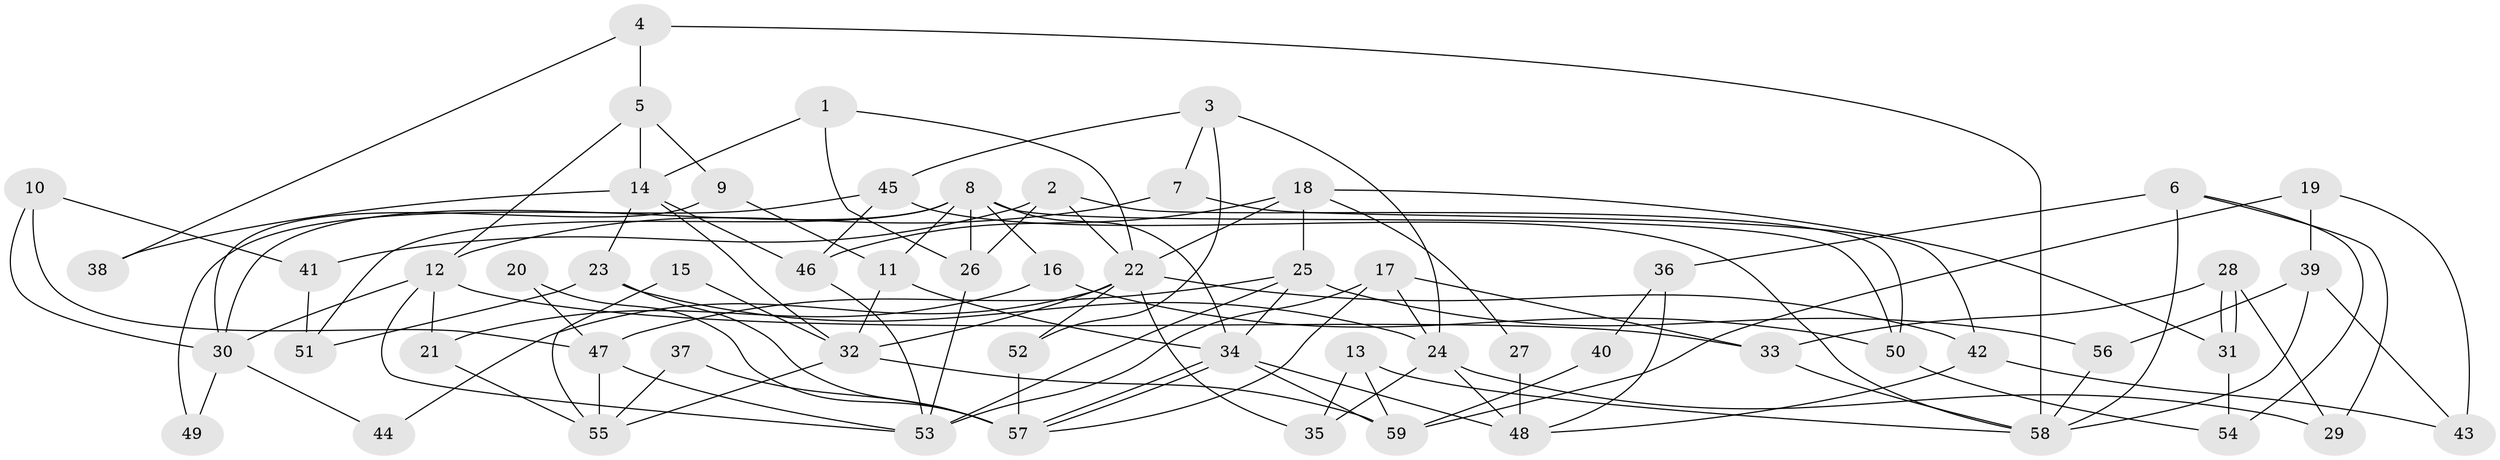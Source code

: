 // coarse degree distribution, {3: 0.23529411764705882, 4: 0.11764705882352941, 2: 0.23529411764705882, 6: 0.11764705882352941, 5: 0.058823529411764705, 7: 0.058823529411764705, 8: 0.11764705882352941, 10: 0.058823529411764705}
// Generated by graph-tools (version 1.1) at 2025/54/03/04/25 21:54:47]
// undirected, 59 vertices, 118 edges
graph export_dot {
graph [start="1"]
  node [color=gray90,style=filled];
  1;
  2;
  3;
  4;
  5;
  6;
  7;
  8;
  9;
  10;
  11;
  12;
  13;
  14;
  15;
  16;
  17;
  18;
  19;
  20;
  21;
  22;
  23;
  24;
  25;
  26;
  27;
  28;
  29;
  30;
  31;
  32;
  33;
  34;
  35;
  36;
  37;
  38;
  39;
  40;
  41;
  42;
  43;
  44;
  45;
  46;
  47;
  48;
  49;
  50;
  51;
  52;
  53;
  54;
  55;
  56;
  57;
  58;
  59;
  1 -- 26;
  1 -- 22;
  1 -- 14;
  2 -- 22;
  2 -- 50;
  2 -- 26;
  2 -- 41;
  3 -- 24;
  3 -- 52;
  3 -- 7;
  3 -- 45;
  4 -- 58;
  4 -- 5;
  4 -- 38;
  5 -- 14;
  5 -- 12;
  5 -- 9;
  6 -- 58;
  6 -- 29;
  6 -- 36;
  6 -- 54;
  7 -- 12;
  7 -- 42;
  8 -- 34;
  8 -- 11;
  8 -- 16;
  8 -- 26;
  8 -- 30;
  8 -- 50;
  8 -- 51;
  9 -- 30;
  9 -- 11;
  10 -- 41;
  10 -- 47;
  10 -- 30;
  11 -- 32;
  11 -- 34;
  12 -- 30;
  12 -- 33;
  12 -- 21;
  12 -- 53;
  13 -- 35;
  13 -- 59;
  13 -- 58;
  14 -- 46;
  14 -- 23;
  14 -- 32;
  14 -- 38;
  15 -- 55;
  15 -- 32;
  16 -- 50;
  16 -- 21;
  17 -- 53;
  17 -- 24;
  17 -- 33;
  17 -- 57;
  18 -- 25;
  18 -- 46;
  18 -- 22;
  18 -- 27;
  18 -- 31;
  19 -- 59;
  19 -- 39;
  19 -- 43;
  20 -- 47;
  20 -- 57;
  21 -- 55;
  22 -- 32;
  22 -- 35;
  22 -- 42;
  22 -- 44;
  22 -- 52;
  23 -- 57;
  23 -- 24;
  23 -- 51;
  24 -- 48;
  24 -- 29;
  24 -- 35;
  25 -- 53;
  25 -- 34;
  25 -- 47;
  25 -- 56;
  26 -- 53;
  27 -- 48;
  28 -- 33;
  28 -- 31;
  28 -- 31;
  28 -- 29;
  30 -- 44;
  30 -- 49;
  31 -- 54;
  32 -- 55;
  32 -- 59;
  33 -- 58;
  34 -- 57;
  34 -- 57;
  34 -- 48;
  34 -- 59;
  36 -- 48;
  36 -- 40;
  37 -- 57;
  37 -- 55;
  39 -- 43;
  39 -- 56;
  39 -- 58;
  40 -- 59;
  41 -- 51;
  42 -- 43;
  42 -- 48;
  45 -- 58;
  45 -- 46;
  45 -- 49;
  46 -- 53;
  47 -- 53;
  47 -- 55;
  50 -- 54;
  52 -- 57;
  56 -- 58;
}
